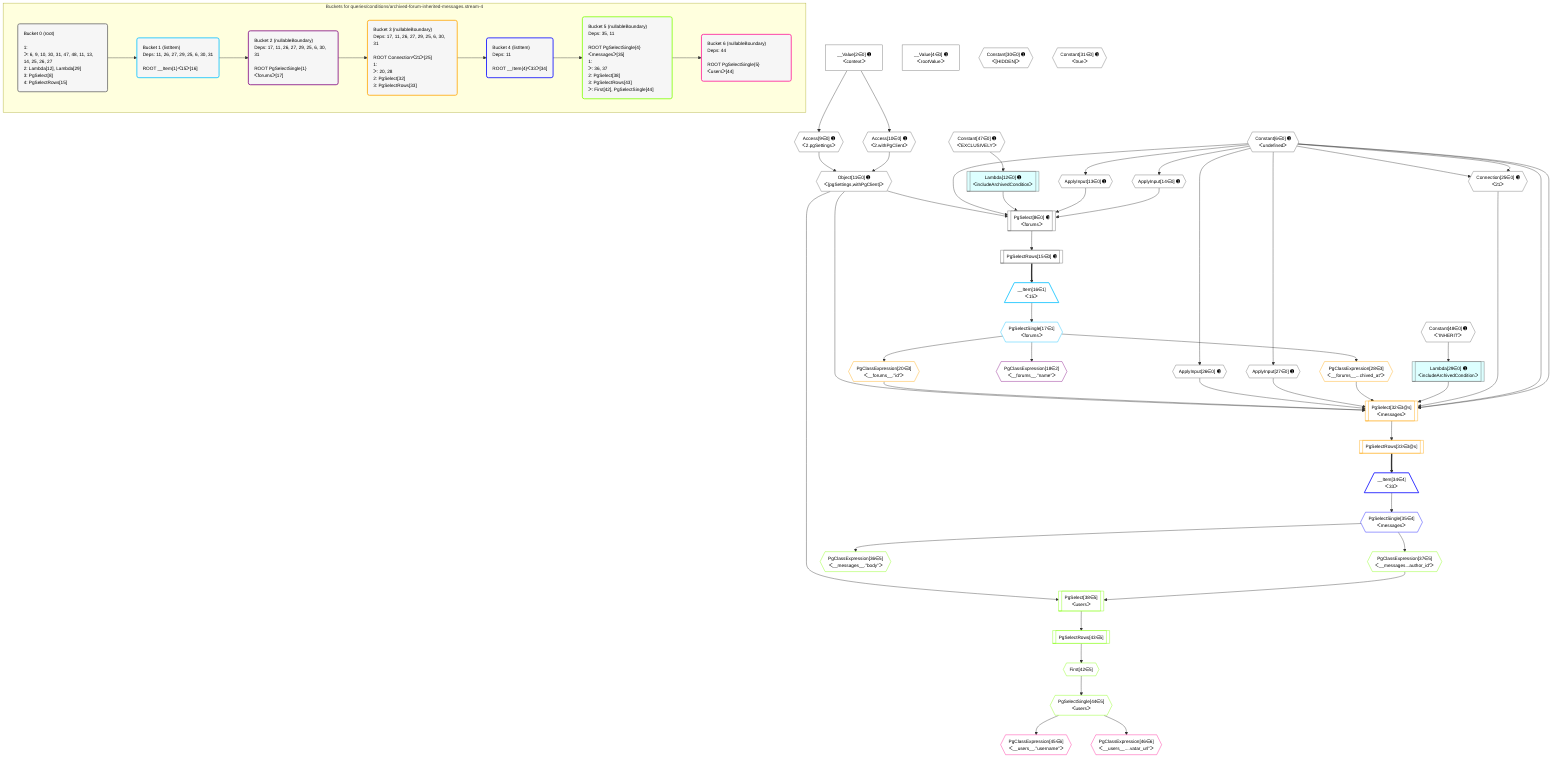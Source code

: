 %%{init: {'themeVariables': { 'fontSize': '12px'}}}%%
graph TD
    classDef path fill:#eee,stroke:#000,color:#000
    classDef plan fill:#fff,stroke-width:1px,color:#000
    classDef itemplan fill:#fff,stroke-width:2px,color:#000
    classDef unbatchedplan fill:#dff,stroke-width:1px,color:#000
    classDef sideeffectplan fill:#fcc,stroke-width:2px,color:#000
    classDef bucket fill:#f6f6f6,color:#000,stroke-width:2px,text-align:left


    %% plan dependencies
    PgSelect8[["PgSelect[8∈0] ➊<br />ᐸforumsᐳ"]]:::plan
    Object11{{"Object[11∈0] ➊<br />ᐸ{pgSettings,withPgClient}ᐳ"}}:::plan
    Constant6{{"Constant[6∈0] ➊<br />ᐸundefinedᐳ"}}:::plan
    Lambda12[["Lambda[12∈0] ➊<br />ᐸincludeArchivedConditionᐳ"]]:::unbatchedplan
    ApplyInput13{{"ApplyInput[13∈0] ➊"}}:::plan
    ApplyInput14{{"ApplyInput[14∈0] ➊"}}:::plan
    Object11 & Constant6 & Lambda12 & ApplyInput13 & ApplyInput14 --> PgSelect8
    Access9{{"Access[9∈0] ➊<br />ᐸ2.pgSettingsᐳ"}}:::plan
    Access10{{"Access[10∈0] ➊<br />ᐸ2.withPgClientᐳ"}}:::plan
    Access9 & Access10 --> Object11
    Connection25{{"Connection[25∈0] ➊<br />ᐸ21ᐳ"}}:::plan
    Constant6 & Constant6 --> Connection25
    __Value2["__Value[2∈0] ➊<br />ᐸcontextᐳ"]:::plan
    __Value2 --> Access9
    __Value2 --> Access10
    Constant47{{"Constant[47∈0] ➊<br />ᐸ'EXCLUSIVELY'ᐳ"}}:::plan
    Constant47 --> Lambda12
    Constant6 --> ApplyInput13
    Constant6 --> ApplyInput14
    PgSelectRows15[["PgSelectRows[15∈0] ➊"]]:::plan
    PgSelect8 --> PgSelectRows15
    ApplyInput26{{"ApplyInput[26∈0] ➊"}}:::plan
    Constant6 --> ApplyInput26
    ApplyInput27{{"ApplyInput[27∈0] ➊"}}:::plan
    Constant6 --> ApplyInput27
    Lambda29[["Lambda[29∈0] ➊<br />ᐸincludeArchivedConditionᐳ"]]:::unbatchedplan
    Constant48{{"Constant[48∈0] ➊<br />ᐸ'INHERIT'ᐳ"}}:::plan
    Constant48 --> Lambda29
    __Value4["__Value[4∈0] ➊<br />ᐸrootValueᐳ"]:::plan
    Constant30{{"Constant[30∈0] ➊<br />ᐸ[HIDDEN]ᐳ"}}:::plan
    Constant31{{"Constant[31∈0] ➊<br />ᐸtrueᐳ"}}:::plan
    __Item16[/"__Item[16∈1]<br />ᐸ15ᐳ"\]:::itemplan
    PgSelectRows15 ==> __Item16
    PgSelectSingle17{{"PgSelectSingle[17∈1]<br />ᐸforumsᐳ"}}:::plan
    __Item16 --> PgSelectSingle17
    PgClassExpression18{{"PgClassExpression[18∈2]<br />ᐸ__forums__.”name”ᐳ"}}:::plan
    PgSelectSingle17 --> PgClassExpression18
    PgSelect32[["PgSelect[32∈3@s]<br />ᐸmessagesᐳ"]]:::plan
    PgClassExpression20{{"PgClassExpression[20∈3]<br />ᐸ__forums__.”id”ᐳ"}}:::plan
    PgClassExpression28{{"PgClassExpression[28∈3]<br />ᐸ__forums__...chived_at”ᐳ"}}:::plan
    Object11 & PgClassExpression20 & ApplyInput26 & ApplyInput27 & PgClassExpression28 & Lambda29 & Connection25 & Constant6 & Constant6 --> PgSelect32
    PgSelectSingle17 --> PgClassExpression20
    PgSelectSingle17 --> PgClassExpression28
    PgSelectRows33[["PgSelectRows[33∈3@s]"]]:::plan
    PgSelect32 --> PgSelectRows33
    __Item34[/"__Item[34∈4]<br />ᐸ33ᐳ"\]:::itemplan
    PgSelectRows33 ==> __Item34
    PgSelectSingle35{{"PgSelectSingle[35∈4]<br />ᐸmessagesᐳ"}}:::plan
    __Item34 --> PgSelectSingle35
    PgSelect38[["PgSelect[38∈5]<br />ᐸusersᐳ"]]:::plan
    PgClassExpression37{{"PgClassExpression[37∈5]<br />ᐸ__messages...author_id”ᐳ"}}:::plan
    Object11 & PgClassExpression37 --> PgSelect38
    PgClassExpression36{{"PgClassExpression[36∈5]<br />ᐸ__messages__.”body”ᐳ"}}:::plan
    PgSelectSingle35 --> PgClassExpression36
    PgSelectSingle35 --> PgClassExpression37
    First42{{"First[42∈5]"}}:::plan
    PgSelectRows43[["PgSelectRows[43∈5]"]]:::plan
    PgSelectRows43 --> First42
    PgSelect38 --> PgSelectRows43
    PgSelectSingle44{{"PgSelectSingle[44∈5]<br />ᐸusersᐳ"}}:::plan
    First42 --> PgSelectSingle44
    PgClassExpression45{{"PgClassExpression[45∈6]<br />ᐸ__users__.”username”ᐳ"}}:::plan
    PgSelectSingle44 --> PgClassExpression45
    PgClassExpression46{{"PgClassExpression[46∈6]<br />ᐸ__users__....vatar_url”ᐳ"}}:::plan
    PgSelectSingle44 --> PgClassExpression46

    %% define steps

    subgraph "Buckets for queries/conditions/archived-forum-inherited-messages.stream-4"
    Bucket0("Bucket 0 (root)<br /><br />1: <br />ᐳ: 6, 9, 10, 30, 31, 47, 48, 11, 13, 14, 25, 26, 27<br />2: Lambda[12], Lambda[29]<br />3: PgSelect[8]<br />4: PgSelectRows[15]"):::bucket
    classDef bucket0 stroke:#696969
    class Bucket0,__Value2,__Value4,Constant6,PgSelect8,Access9,Access10,Object11,Lambda12,ApplyInput13,ApplyInput14,PgSelectRows15,Connection25,ApplyInput26,ApplyInput27,Lambda29,Constant30,Constant31,Constant47,Constant48 bucket0
    Bucket1("Bucket 1 (listItem)<br />Deps: 11, 26, 27, 29, 25, 6, 30, 31<br /><br />ROOT __Item{1}ᐸ15ᐳ[16]"):::bucket
    classDef bucket1 stroke:#00bfff
    class Bucket1,__Item16,PgSelectSingle17 bucket1
    Bucket2("Bucket 2 (nullableBoundary)<br />Deps: 17, 11, 26, 27, 29, 25, 6, 30, 31<br /><br />ROOT PgSelectSingle{1}ᐸforumsᐳ[17]"):::bucket
    classDef bucket2 stroke:#7f007f
    class Bucket2,PgClassExpression18 bucket2
    Bucket3("Bucket 3 (nullableBoundary)<br />Deps: 17, 11, 26, 27, 29, 25, 6, 30, 31<br /><br />ROOT Connectionᐸ21ᐳ[25]<br />1: <br />ᐳ: 20, 28<br />2: PgSelect[32]<br />3: PgSelectRows[33]"):::bucket
    classDef bucket3 stroke:#ffa500
    class Bucket3,PgClassExpression20,PgClassExpression28,PgSelect32,PgSelectRows33 bucket3
    Bucket4("Bucket 4 (listItem)<br />Deps: 11<br /><br />ROOT __Item{4}ᐸ33ᐳ[34]"):::bucket
    classDef bucket4 stroke:#0000ff
    class Bucket4,__Item34,PgSelectSingle35 bucket4
    Bucket5("Bucket 5 (nullableBoundary)<br />Deps: 35, 11<br /><br />ROOT PgSelectSingle{4}ᐸmessagesᐳ[35]<br />1: <br />ᐳ: 36, 37<br />2: PgSelect[38]<br />3: PgSelectRows[43]<br />ᐳ: First[42], PgSelectSingle[44]"):::bucket
    classDef bucket5 stroke:#7fff00
    class Bucket5,PgClassExpression36,PgClassExpression37,PgSelect38,First42,PgSelectRows43,PgSelectSingle44 bucket5
    Bucket6("Bucket 6 (nullableBoundary)<br />Deps: 44<br /><br />ROOT PgSelectSingle{5}ᐸusersᐳ[44]"):::bucket
    classDef bucket6 stroke:#ff1493
    class Bucket6,PgClassExpression45,PgClassExpression46 bucket6
    Bucket0 --> Bucket1
    Bucket1 --> Bucket2
    Bucket2 --> Bucket3
    Bucket3 --> Bucket4
    Bucket4 --> Bucket5
    Bucket5 --> Bucket6
    end